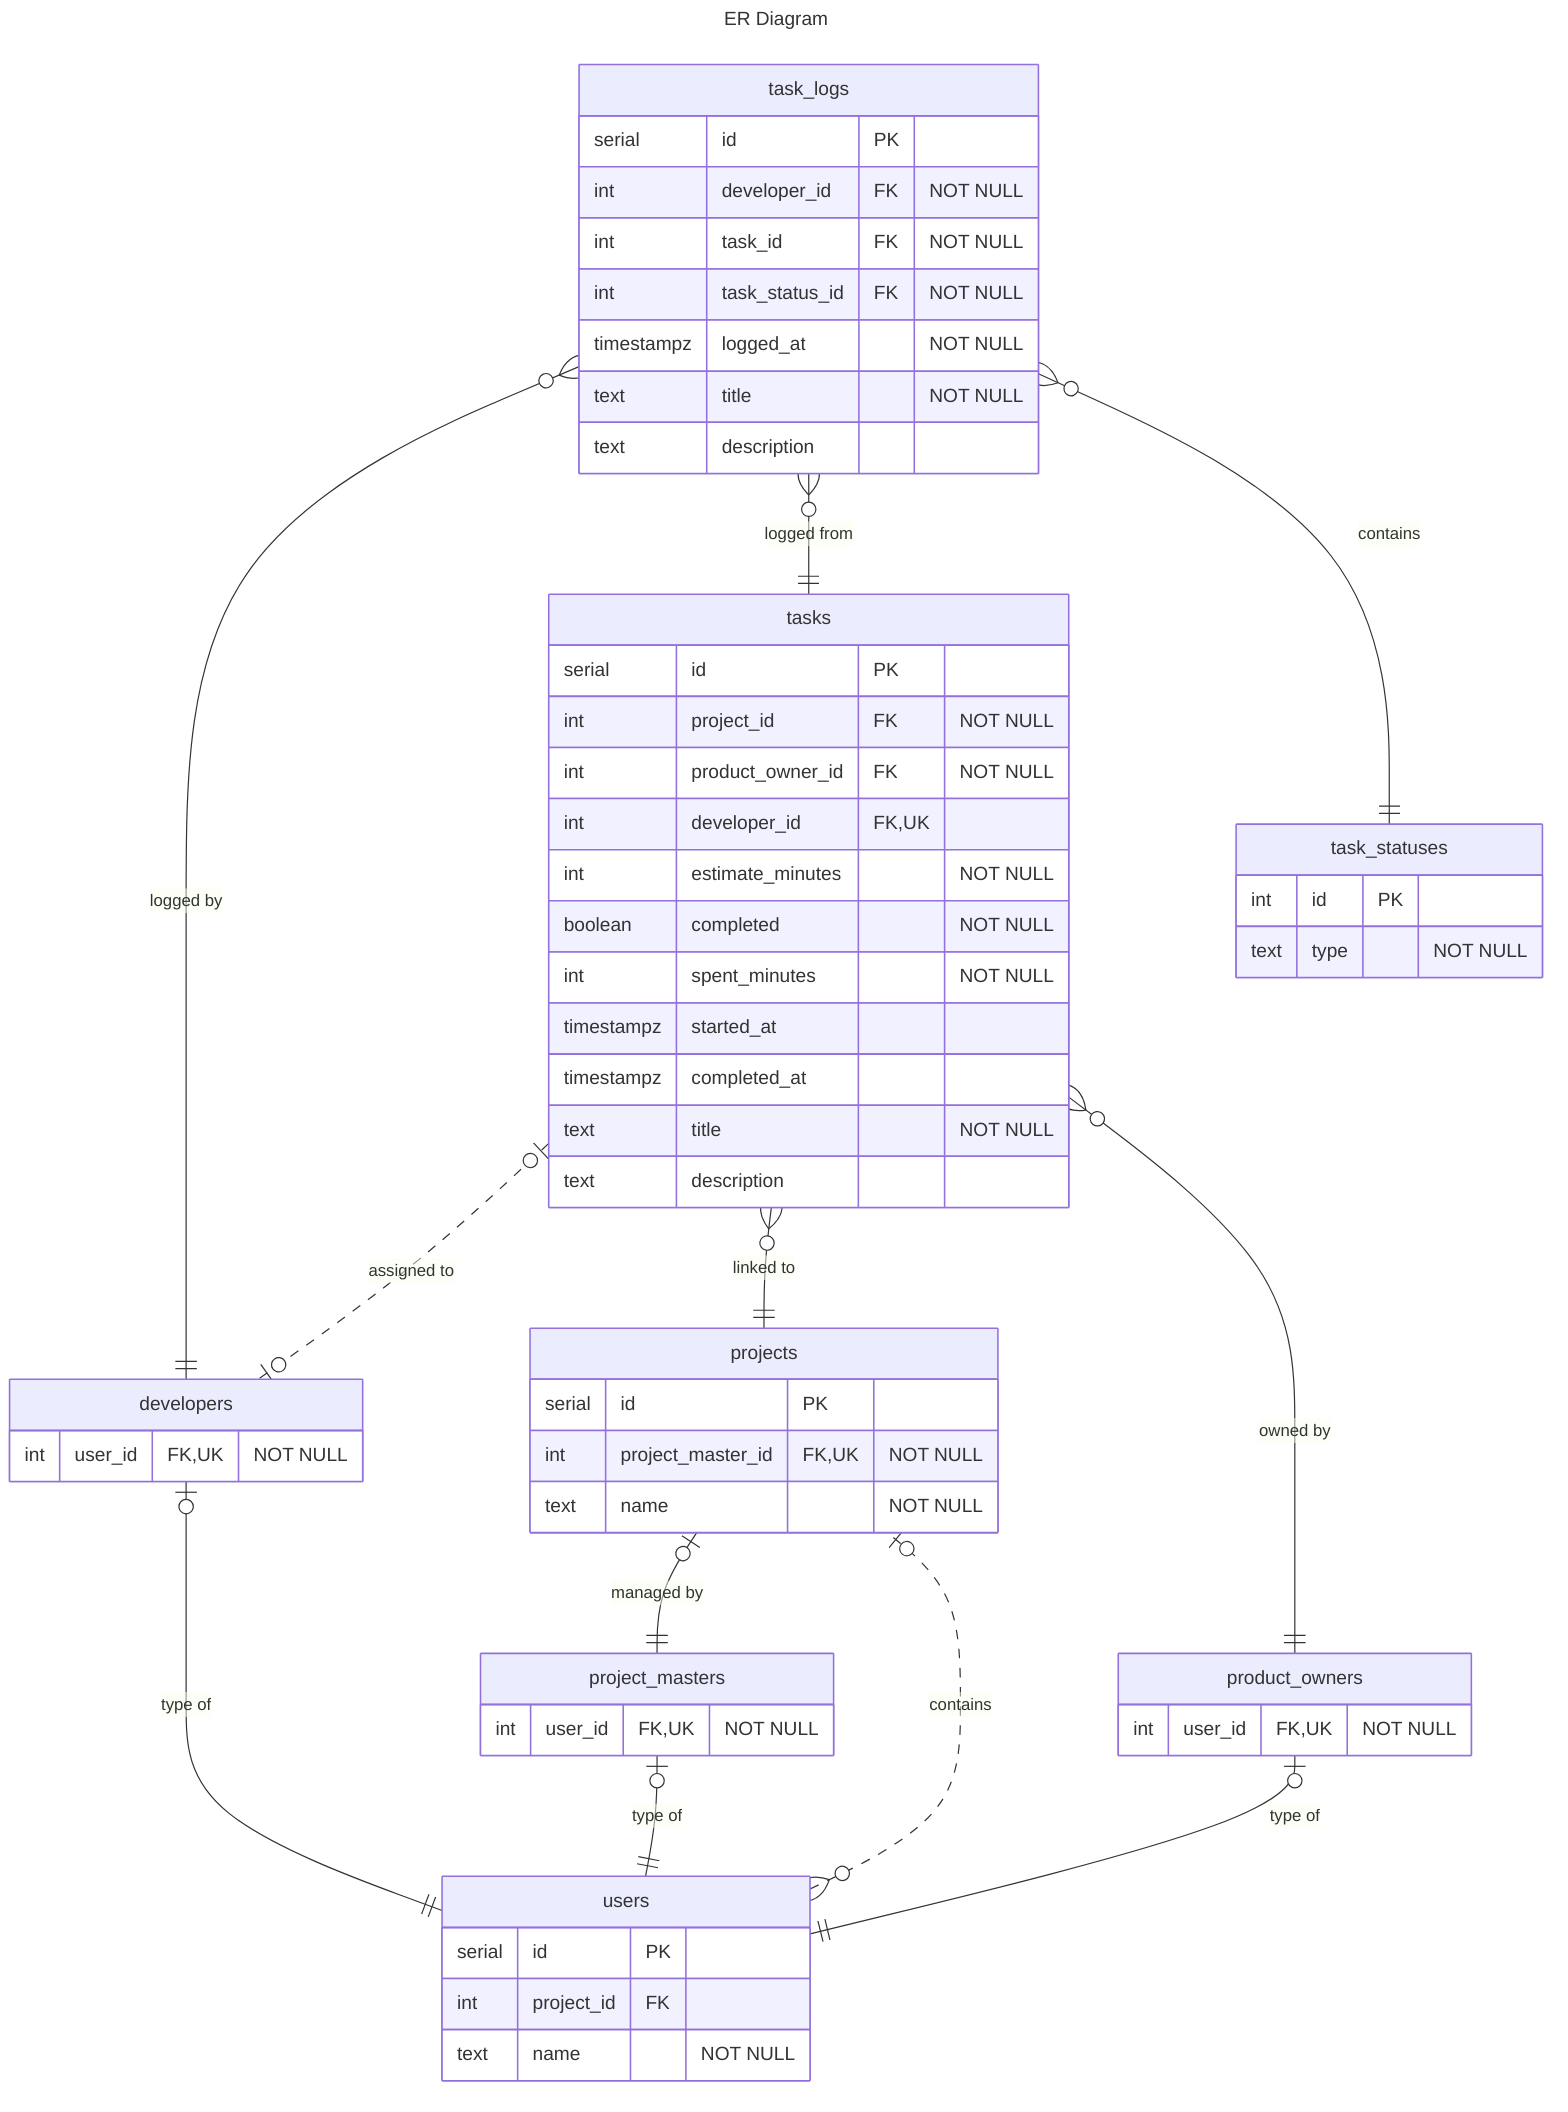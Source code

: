---
title: ER Diagram
---
erDiagram
    projects |o--|| project_masters : "managed by"
    projects {
        serial id PK
        int project_master_id FK, UK "NOT NULL"
        text name "NOT NULL"
    }
    users }o..o| projects : "contains"
    users {
        serial id PK
        int project_id FK
        text name "NOT NULL"
    }
    developers |o--|| users : "type of"
    developers {
        int user_id FK, UK "NOT NULL"
    }
    product_owners |o--|| users : "type of"
    product_owners {
        int user_id FK, UK "NOT NULL"
    }
    project_masters |o--|| users : "type of"
    project_masters {
        int user_id FK, UK "NOT NULL" 
    }
    tasks |o..o| developers : "assigned to"
    tasks }o--|| projects : "linked to"
    tasks }o--|| product_owners : "owned by"
    tasks {
        serial id PK
        int project_id FK "NOT NULL"
        int product_owner_id FK "NOT NULL"
        int developer_id FK, UK
        int estimate_minutes "NOT NULL"
        boolean completed "NOT NULL"
        int spent_minutes "NOT NULL"
        timestampz started_at
        timestampz completed_at
        text title "NOT NULL"
        text description
    }
    task_logs }o--|| developers : "logged by"
    task_logs }o--|| tasks : "logged from"
    task_logs }o--|| task_statuses : "contains"
    task_logs {
        serial id PK
        int developer_id FK "NOT NULL"
        int task_id FK "NOT NULL"
        int task_status_id FK "NOT NULL"
        timestampz logged_at "NOT NULL"
        text title "NOT NULL"
        text description
    }
    task_statuses {
        int id PK
        text type "NOT NULL"
    }